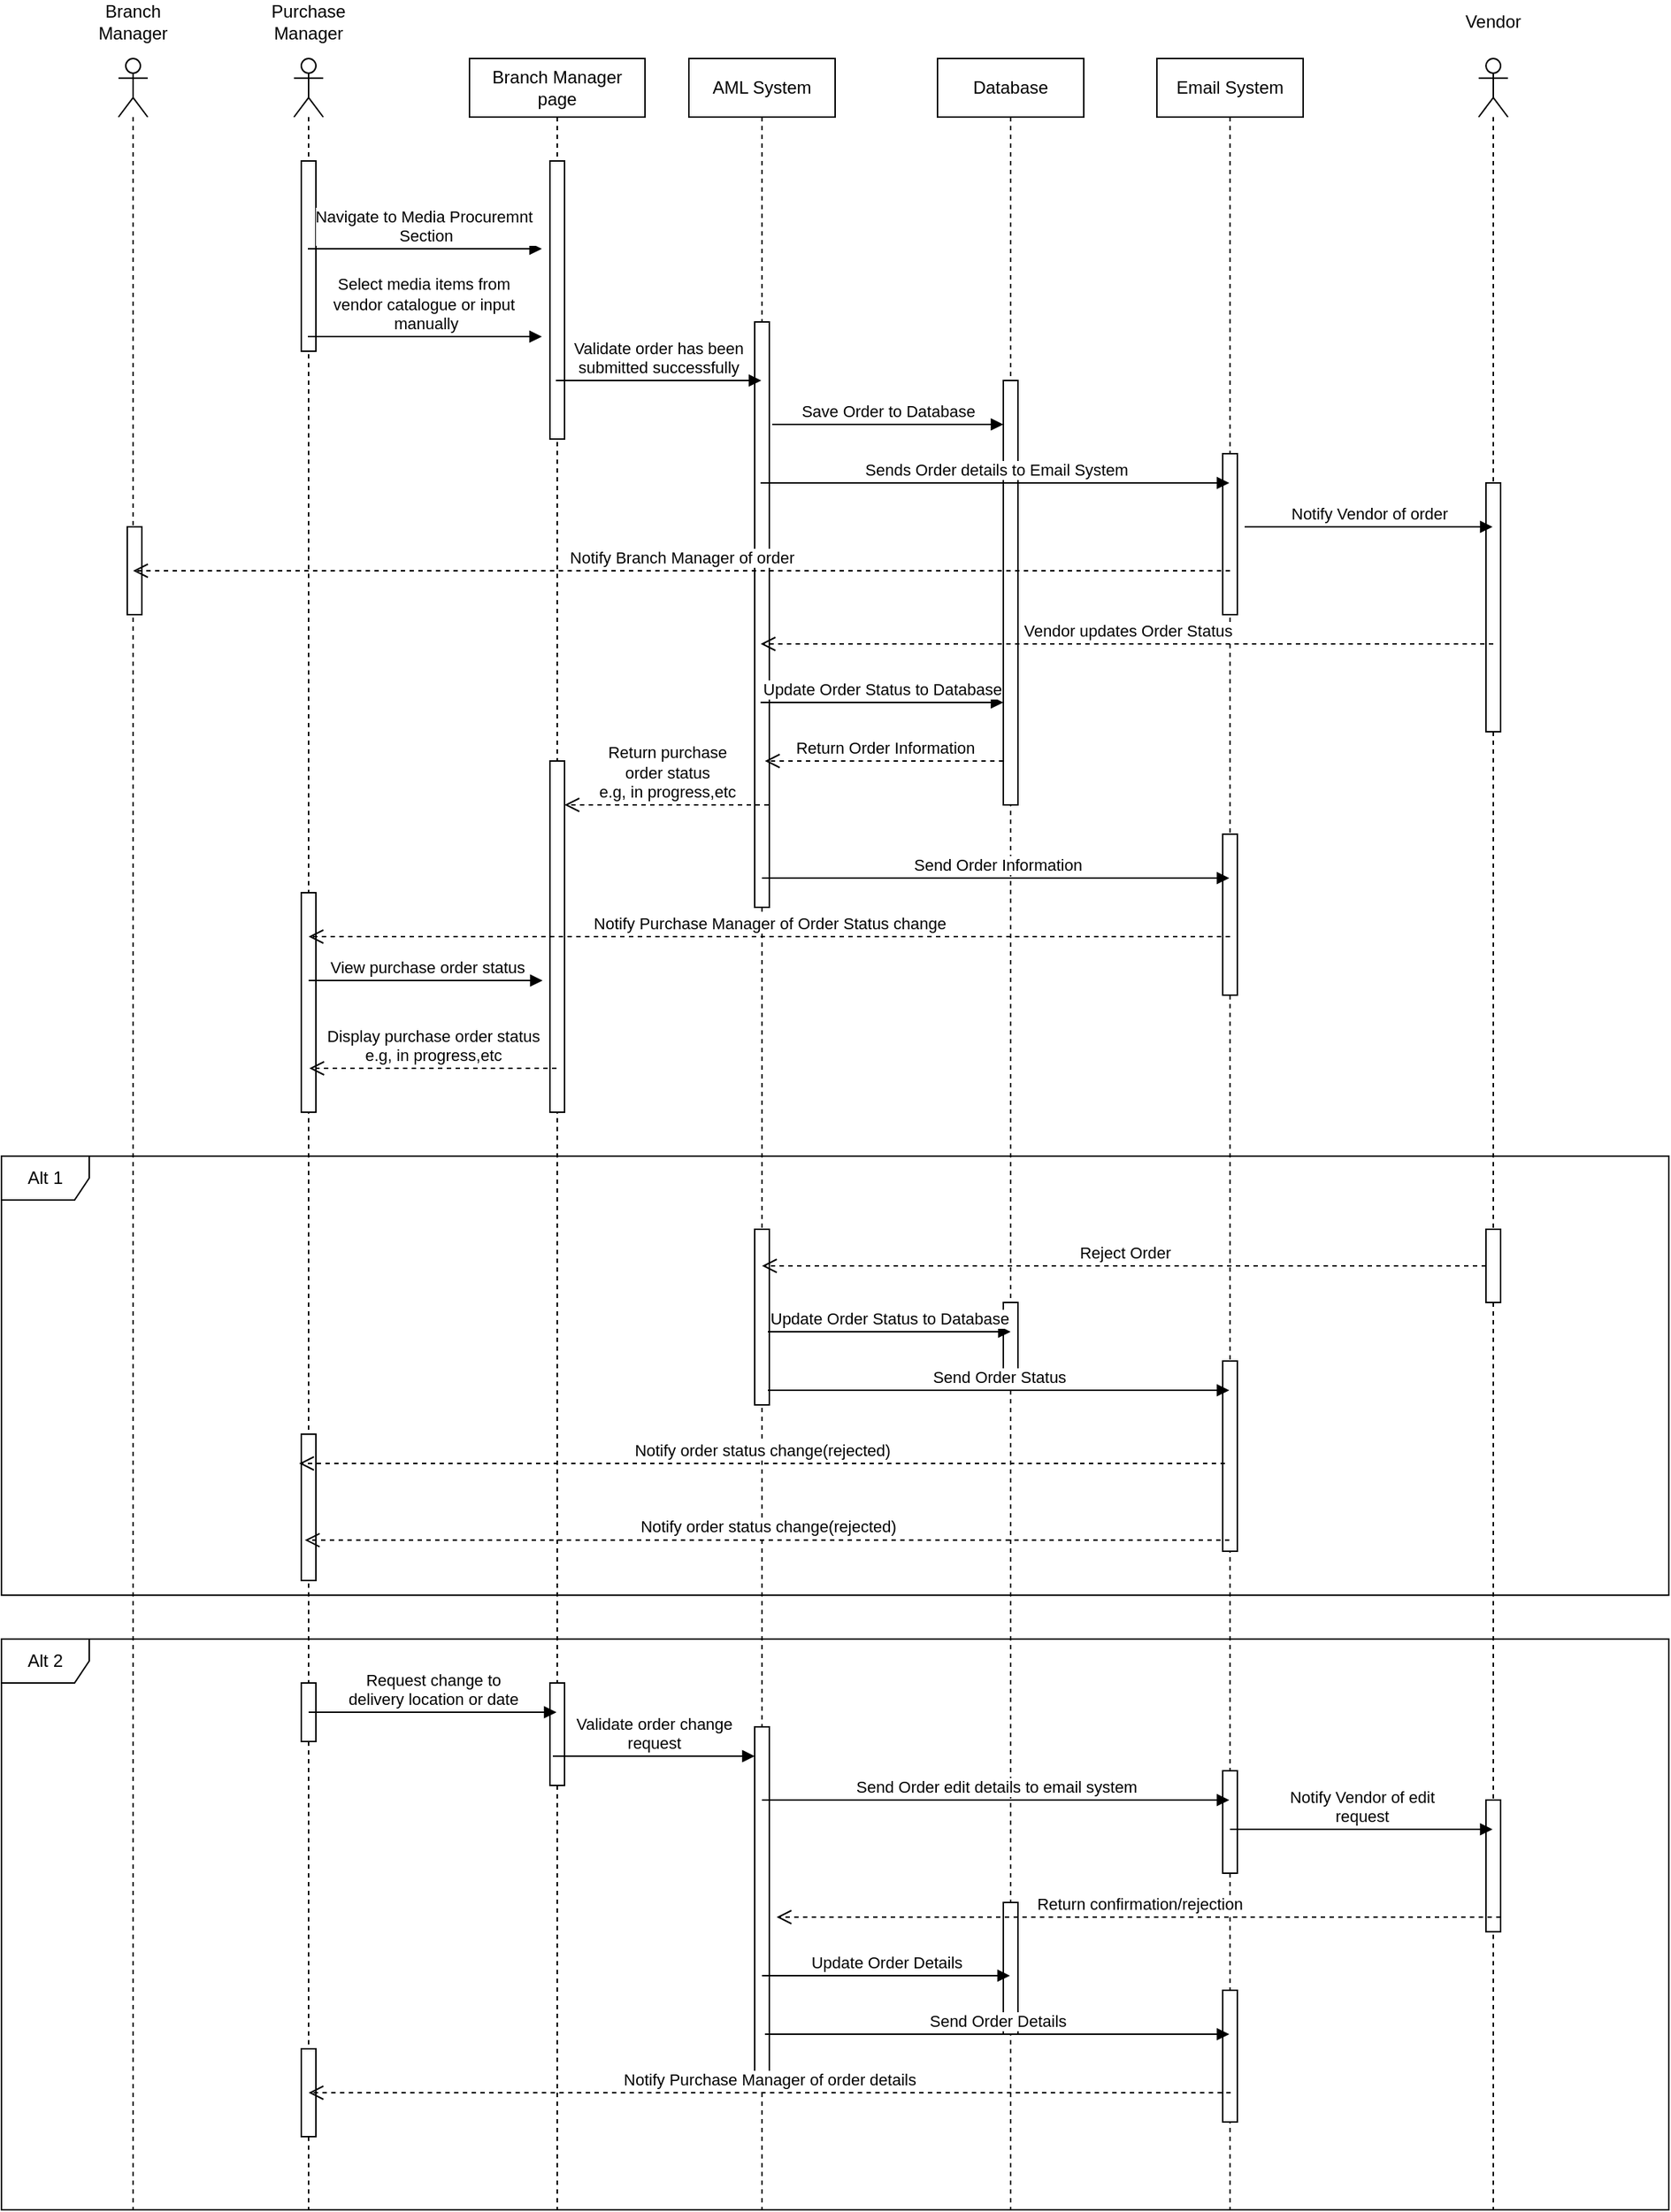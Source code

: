 <mxfile version="25.0.3">
  <diagram name="Page-1" id="Q7Jc-U5oQZaszpS_9bVV">
    <mxGraphModel dx="1461" dy="618" grid="1" gridSize="10" guides="1" tooltips="1" connect="1" arrows="1" fold="1" page="1" pageScale="1" pageWidth="827" pageHeight="1169" math="0" shadow="0">
      <root>
        <mxCell id="0" />
        <mxCell id="1" parent="0" />
        <mxCell id="FeGgzAsvBUvjDZ8w_RRN-5" value="" style="shape=umlLifeline;perimeter=lifelinePerimeter;whiteSpace=wrap;html=1;container=1;dropTarget=0;collapsible=0;recursiveResize=0;outlineConnect=0;portConstraint=eastwest;newEdgeStyle={&quot;curved&quot;:0,&quot;rounded&quot;:0};participant=umlActor;" parent="1" vertex="1">
          <mxGeometry x="230" y="50" width="20" height="1470" as="geometry" />
        </mxCell>
        <mxCell id="y2ZRHQF2_I_StF2kvI1N-1" value="" style="html=1;points=[[0,0,0,0,5],[0,1,0,0,-5],[1,0,0,0,5],[1,1,0,0,-5]];perimeter=orthogonalPerimeter;outlineConnect=0;targetShapes=umlLifeline;portConstraint=eastwest;newEdgeStyle={&quot;curved&quot;:0,&quot;rounded&quot;:0};" parent="FeGgzAsvBUvjDZ8w_RRN-5" vertex="1">
          <mxGeometry x="6" y="320" width="10" height="60" as="geometry" />
        </mxCell>
        <mxCell id="FeGgzAsvBUvjDZ8w_RRN-6" value="" style="shape=umlLifeline;perimeter=lifelinePerimeter;whiteSpace=wrap;html=1;container=1;dropTarget=0;collapsible=0;recursiveResize=0;outlineConnect=0;portConstraint=eastwest;newEdgeStyle={&quot;curved&quot;:0,&quot;rounded&quot;:0};participant=umlActor;" parent="1" vertex="1">
          <mxGeometry x="350" y="50" width="20" height="1470" as="geometry" />
        </mxCell>
        <mxCell id="y2ZRHQF2_I_StF2kvI1N-3" value="" style="html=1;points=[[0,0,0,0,5],[0,1,0,0,-5],[1,0,0,0,5],[1,1,0,0,-5]];perimeter=orthogonalPerimeter;outlineConnect=0;targetShapes=umlLifeline;portConstraint=eastwest;newEdgeStyle={&quot;curved&quot;:0,&quot;rounded&quot;:0};" parent="FeGgzAsvBUvjDZ8w_RRN-6" vertex="1">
          <mxGeometry x="5" y="70" width="10" height="130" as="geometry" />
        </mxCell>
        <mxCell id="EF1INXUBX0xFHSXuswrt-35" value="" style="html=1;points=[[0,0,0,0,5],[0,1,0,0,-5],[1,0,0,0,5],[1,1,0,0,-5]];perimeter=orthogonalPerimeter;outlineConnect=0;targetShapes=umlLifeline;portConstraint=eastwest;newEdgeStyle={&quot;curved&quot;:0,&quot;rounded&quot;:0};" parent="FeGgzAsvBUvjDZ8w_RRN-6" vertex="1">
          <mxGeometry x="5" y="570" width="10" height="150" as="geometry" />
        </mxCell>
        <mxCell id="y2ZRHQF2_I_StF2kvI1N-18" value="" style="html=1;points=[[0,0,0,0,5],[0,1,0,0,-5],[1,0,0,0,5],[1,1,0,0,-5]];perimeter=orthogonalPerimeter;outlineConnect=0;targetShapes=umlLifeline;portConstraint=eastwest;newEdgeStyle={&quot;curved&quot;:0,&quot;rounded&quot;:0};" parent="FeGgzAsvBUvjDZ8w_RRN-6" vertex="1">
          <mxGeometry x="5" y="940" width="10" height="100" as="geometry" />
        </mxCell>
        <mxCell id="y2ZRHQF2_I_StF2kvI1N-24" value="" style="html=1;points=[[0,0,0,0,5],[0,1,0,0,-5],[1,0,0,0,5],[1,1,0,0,-5]];perimeter=orthogonalPerimeter;outlineConnect=0;targetShapes=umlLifeline;portConstraint=eastwest;newEdgeStyle={&quot;curved&quot;:0,&quot;rounded&quot;:0};" parent="FeGgzAsvBUvjDZ8w_RRN-6" vertex="1">
          <mxGeometry x="5" y="1110" width="10" height="40" as="geometry" />
        </mxCell>
        <mxCell id="EF1INXUBX0xFHSXuswrt-72" value="" style="html=1;points=[[0,0,0,0,5],[0,1,0,0,-5],[1,0,0,0,5],[1,1,0,0,-5]];perimeter=orthogonalPerimeter;outlineConnect=0;targetShapes=umlLifeline;portConstraint=eastwest;newEdgeStyle={&quot;curved&quot;:0,&quot;rounded&quot;:0};" parent="FeGgzAsvBUvjDZ8w_RRN-6" vertex="1">
          <mxGeometry x="5" y="1360" width="10" height="60" as="geometry" />
        </mxCell>
        <mxCell id="FeGgzAsvBUvjDZ8w_RRN-7" value="Branch Manager page" style="shape=umlLifeline;perimeter=lifelinePerimeter;whiteSpace=wrap;html=1;container=1;dropTarget=0;collapsible=0;recursiveResize=0;outlineConnect=0;portConstraint=eastwest;newEdgeStyle={&quot;curved&quot;:0,&quot;rounded&quot;:0};" parent="1" vertex="1">
          <mxGeometry x="470" y="50" width="120" height="1470" as="geometry" />
        </mxCell>
        <mxCell id="y2ZRHQF2_I_StF2kvI1N-17" value="" style="html=1;points=[[0,0,0,0,5],[0,1,0,0,-5],[1,0,0,0,5],[1,1,0,0,-5]];perimeter=orthogonalPerimeter;outlineConnect=0;targetShapes=umlLifeline;portConstraint=eastwest;newEdgeStyle={&quot;curved&quot;:0,&quot;rounded&quot;:0};" parent="FeGgzAsvBUvjDZ8w_RRN-7" vertex="1">
          <mxGeometry x="55" y="480" width="10" height="240" as="geometry" />
        </mxCell>
        <mxCell id="EF1INXUBX0xFHSXuswrt-36" value="" style="html=1;points=[[0,0,0,0,5],[0,1,0,0,-5],[1,0,0,0,5],[1,1,0,0,-5]];perimeter=orthogonalPerimeter;outlineConnect=0;targetShapes=umlLifeline;portConstraint=eastwest;newEdgeStyle={&quot;curved&quot;:0,&quot;rounded&quot;:0};" parent="FeGgzAsvBUvjDZ8w_RRN-7" vertex="1">
          <mxGeometry x="55" y="70" width="10" height="190" as="geometry" />
        </mxCell>
        <mxCell id="EF1INXUBX0xFHSXuswrt-52" value="" style="html=1;points=[[0,0,0,0,5],[0,1,0,0,-5],[1,0,0,0,5],[1,1,0,0,-5]];perimeter=orthogonalPerimeter;outlineConnect=0;targetShapes=umlLifeline;portConstraint=eastwest;newEdgeStyle={&quot;curved&quot;:0,&quot;rounded&quot;:0};" parent="FeGgzAsvBUvjDZ8w_RRN-7" vertex="1">
          <mxGeometry x="55" y="1110" width="10" height="70" as="geometry" />
        </mxCell>
        <mxCell id="FeGgzAsvBUvjDZ8w_RRN-8" value="" style="shape=umlLifeline;perimeter=lifelinePerimeter;whiteSpace=wrap;html=1;container=1;dropTarget=0;collapsible=0;recursiveResize=0;outlineConnect=0;portConstraint=eastwest;newEdgeStyle={&quot;curved&quot;:0,&quot;rounded&quot;:0};participant=umlActor;" parent="1" vertex="1">
          <mxGeometry x="1160" y="50" width="20" height="1470" as="geometry" />
        </mxCell>
        <mxCell id="y2ZRHQF2_I_StF2kvI1N-2" value="" style="html=1;points=[[0,0,0,0,5],[0,1,0,0,-5],[1,0,0,0,5],[1,1,0,0,-5]];perimeter=orthogonalPerimeter;outlineConnect=0;targetShapes=umlLifeline;portConstraint=eastwest;newEdgeStyle={&quot;curved&quot;:0,&quot;rounded&quot;:0};" parent="FeGgzAsvBUvjDZ8w_RRN-8" vertex="1">
          <mxGeometry x="5" y="290" width="10" height="170" as="geometry" />
        </mxCell>
        <mxCell id="EF1INXUBX0xFHSXuswrt-63" value="" style="html=1;points=[[0,0,0,0,5],[0,1,0,0,-5],[1,0,0,0,5],[1,1,0,0,-5]];perimeter=orthogonalPerimeter;outlineConnect=0;targetShapes=umlLifeline;portConstraint=eastwest;newEdgeStyle={&quot;curved&quot;:0,&quot;rounded&quot;:0};" parent="FeGgzAsvBUvjDZ8w_RRN-8" vertex="1">
          <mxGeometry x="5" y="1190" width="10" height="90" as="geometry" />
        </mxCell>
        <mxCell id="FeGgzAsvBUvjDZ8w_RRN-9" value="Purchase Manager" style="text;html=1;align=center;verticalAlign=middle;whiteSpace=wrap;rounded=0;" parent="1" vertex="1">
          <mxGeometry x="330" y="10" width="60" height="30" as="geometry" />
        </mxCell>
        <mxCell id="FeGgzAsvBUvjDZ8w_RRN-10" value="Branch Manager" style="text;html=1;align=center;verticalAlign=middle;whiteSpace=wrap;rounded=0;" parent="1" vertex="1">
          <mxGeometry x="210" y="10" width="60" height="30" as="geometry" />
        </mxCell>
        <mxCell id="FeGgzAsvBUvjDZ8w_RRN-11" value="Vendor" style="text;html=1;align=center;verticalAlign=middle;whiteSpace=wrap;rounded=0;" parent="1" vertex="1">
          <mxGeometry x="1140" y="10" width="60" height="30" as="geometry" />
        </mxCell>
        <mxCell id="FeGgzAsvBUvjDZ8w_RRN-14" value="Navigate to Media Procuremnt&amp;nbsp;&lt;div&gt;Section&lt;/div&gt;" style="html=1;verticalAlign=bottom;endArrow=block;curved=0;rounded=0;" parent="1" edge="1">
          <mxGeometry width="80" relative="1" as="geometry">
            <mxPoint x="359.5" y="180" as="sourcePoint" />
            <mxPoint x="519.5" y="180" as="targetPoint" />
          </mxGeometry>
        </mxCell>
        <mxCell id="FeGgzAsvBUvjDZ8w_RRN-15" value="Select media items from&amp;nbsp;&lt;div&gt;vendor catalogue or input&amp;nbsp;&lt;/div&gt;&lt;div&gt;manually&lt;/div&gt;" style="html=1;verticalAlign=bottom;endArrow=block;curved=0;rounded=0;" parent="1" edge="1">
          <mxGeometry width="80" relative="1" as="geometry">
            <mxPoint x="359.5" y="240" as="sourcePoint" />
            <mxPoint x="519.5" y="240" as="targetPoint" />
          </mxGeometry>
        </mxCell>
        <mxCell id="FeGgzAsvBUvjDZ8w_RRN-18" value="Notify Vendor of order" style="html=1;verticalAlign=bottom;endArrow=block;curved=0;rounded=0;" parent="1" target="FeGgzAsvBUvjDZ8w_RRN-8" edge="1">
          <mxGeometry width="80" relative="1" as="geometry">
            <mxPoint x="1000.001" y="370" as="sourcePoint" />
            <mxPoint x="1140" y="390" as="targetPoint" />
          </mxGeometry>
        </mxCell>
        <mxCell id="FeGgzAsvBUvjDZ8w_RRN-25" value="View purchase order status" style="html=1;verticalAlign=bottom;endArrow=block;curved=0;rounded=0;" parent="1" edge="1">
          <mxGeometry x="0.006" width="80" relative="1" as="geometry">
            <mxPoint x="360" y="680" as="sourcePoint" />
            <mxPoint x="520" y="680" as="targetPoint" />
            <mxPoint as="offset" />
          </mxGeometry>
        </mxCell>
        <mxCell id="EF1INXUBX0xFHSXuswrt-4" value="AML System" style="shape=umlLifeline;perimeter=lifelinePerimeter;whiteSpace=wrap;html=1;container=1;dropTarget=0;collapsible=0;recursiveResize=0;outlineConnect=0;portConstraint=eastwest;newEdgeStyle={&quot;curved&quot;:0,&quot;rounded&quot;:0};" parent="1" vertex="1">
          <mxGeometry x="620" y="50" width="100" height="1470" as="geometry" />
        </mxCell>
        <mxCell id="EF1INXUBX0xFHSXuswrt-6" value="" style="html=1;points=[[0,0,0,0,5],[0,1,0,0,-5],[1,0,0,0,5],[1,1,0,0,-5]];perimeter=orthogonalPerimeter;outlineConnect=0;targetShapes=umlLifeline;portConstraint=eastwest;newEdgeStyle={&quot;curved&quot;:0,&quot;rounded&quot;:0};" parent="EF1INXUBX0xFHSXuswrt-4" vertex="1">
          <mxGeometry x="45" y="180" width="10" height="400" as="geometry" />
        </mxCell>
        <mxCell id="EF1INXUBX0xFHSXuswrt-41" value="" style="html=1;points=[[0,0,0,0,5],[0,1,0,0,-5],[1,0,0,0,5],[1,1,0,0,-5]];perimeter=orthogonalPerimeter;outlineConnect=0;targetShapes=umlLifeline;portConstraint=eastwest;newEdgeStyle={&quot;curved&quot;:0,&quot;rounded&quot;:0};" parent="EF1INXUBX0xFHSXuswrt-4" vertex="1">
          <mxGeometry x="45" y="800" width="10" height="120" as="geometry" />
        </mxCell>
        <mxCell id="EF1INXUBX0xFHSXuswrt-58" value="" style="html=1;points=[[0,0,0,0,5],[0,1,0,0,-5],[1,0,0,0,5],[1,1,0,0,-5]];perimeter=orthogonalPerimeter;outlineConnect=0;targetShapes=umlLifeline;portConstraint=eastwest;newEdgeStyle={&quot;curved&quot;:0,&quot;rounded&quot;:0};" parent="EF1INXUBX0xFHSXuswrt-4" vertex="1">
          <mxGeometry x="45" y="1140" width="10" height="240" as="geometry" />
        </mxCell>
        <mxCell id="EF1INXUBX0xFHSXuswrt-10" value="Save Order to Database" style="html=1;verticalAlign=bottom;endArrow=block;curved=0;rounded=0;" parent="1" target="EF1INXUBX0xFHSXuswrt-16" edge="1">
          <mxGeometry width="80" relative="1" as="geometry">
            <mxPoint x="677" y="300" as="sourcePoint" />
            <mxPoint x="827" y="300" as="targetPoint" />
          </mxGeometry>
        </mxCell>
        <mxCell id="EF1INXUBX0xFHSXuswrt-15" value="Database" style="shape=umlLifeline;perimeter=lifelinePerimeter;whiteSpace=wrap;html=1;container=1;dropTarget=0;collapsible=0;recursiveResize=0;outlineConnect=0;portConstraint=eastwest;newEdgeStyle={&quot;curved&quot;:0,&quot;rounded&quot;:0};" parent="1" vertex="1">
          <mxGeometry x="790" y="50" width="100" height="1470" as="geometry" />
        </mxCell>
        <mxCell id="EF1INXUBX0xFHSXuswrt-16" value="" style="html=1;points=[[0,0,0,0,5],[0,1,0,0,-5],[1,0,0,0,5],[1,1,0,0,-5]];perimeter=orthogonalPerimeter;outlineConnect=0;targetShapes=umlLifeline;portConstraint=eastwest;newEdgeStyle={&quot;curved&quot;:0,&quot;rounded&quot;:0};" parent="EF1INXUBX0xFHSXuswrt-15" vertex="1">
          <mxGeometry x="45" y="220" width="10" height="290" as="geometry" />
        </mxCell>
        <mxCell id="y2ZRHQF2_I_StF2kvI1N-20" value="" style="html=1;points=[[0,0,0,0,5],[0,1,0,0,-5],[1,0,0,0,5],[1,1,0,0,-5]];perimeter=orthogonalPerimeter;outlineConnect=0;targetShapes=umlLifeline;portConstraint=eastwest;newEdgeStyle={&quot;curved&quot;:0,&quot;rounded&quot;:0};" parent="EF1INXUBX0xFHSXuswrt-15" vertex="1">
          <mxGeometry x="45" y="850" width="10" height="50" as="geometry" />
        </mxCell>
        <mxCell id="EF1INXUBX0xFHSXuswrt-68" value="" style="html=1;points=[[0,0,0,0,5],[0,1,0,0,-5],[1,0,0,0,5],[1,1,0,0,-5]];perimeter=orthogonalPerimeter;outlineConnect=0;targetShapes=umlLifeline;portConstraint=eastwest;newEdgeStyle={&quot;curved&quot;:0,&quot;rounded&quot;:0};" parent="EF1INXUBX0xFHSXuswrt-15" vertex="1">
          <mxGeometry x="45" y="1260" width="10" height="90" as="geometry" />
        </mxCell>
        <mxCell id="EF1INXUBX0xFHSXuswrt-17" value="Email System" style="shape=umlLifeline;perimeter=lifelinePerimeter;whiteSpace=wrap;html=1;container=1;dropTarget=0;collapsible=0;recursiveResize=0;outlineConnect=0;portConstraint=eastwest;newEdgeStyle={&quot;curved&quot;:0,&quot;rounded&quot;:0};" parent="1" vertex="1">
          <mxGeometry x="940" y="50" width="100" height="1470" as="geometry" />
        </mxCell>
        <mxCell id="EF1INXUBX0xFHSXuswrt-18" value="" style="html=1;points=[[0,0,0,0,5],[0,1,0,0,-5],[1,0,0,0,5],[1,1,0,0,-5]];perimeter=orthogonalPerimeter;outlineConnect=0;targetShapes=umlLifeline;portConstraint=eastwest;newEdgeStyle={&quot;curved&quot;:0,&quot;rounded&quot;:0};" parent="EF1INXUBX0xFHSXuswrt-17" vertex="1">
          <mxGeometry x="45" y="270" width="10" height="110" as="geometry" />
        </mxCell>
        <mxCell id="EF1INXUBX0xFHSXuswrt-37" value="" style="html=1;points=[[0,0,0,0,5],[0,1,0,0,-5],[1,0,0,0,5],[1,1,0,0,-5]];perimeter=orthogonalPerimeter;outlineConnect=0;targetShapes=umlLifeline;portConstraint=eastwest;newEdgeStyle={&quot;curved&quot;:0,&quot;rounded&quot;:0};" parent="EF1INXUBX0xFHSXuswrt-17" vertex="1">
          <mxGeometry x="45" y="530" width="10" height="110" as="geometry" />
        </mxCell>
        <mxCell id="EF1INXUBX0xFHSXuswrt-47" value="" style="html=1;points=[[0,0,0,0,5],[0,1,0,0,-5],[1,0,0,0,5],[1,1,0,0,-5]];perimeter=orthogonalPerimeter;outlineConnect=0;targetShapes=umlLifeline;portConstraint=eastwest;newEdgeStyle={&quot;curved&quot;:0,&quot;rounded&quot;:0};" parent="EF1INXUBX0xFHSXuswrt-17" vertex="1">
          <mxGeometry x="45" y="890" width="10" height="130" as="geometry" />
        </mxCell>
        <mxCell id="EF1INXUBX0xFHSXuswrt-57" value="" style="html=1;points=[[0,0,0,0,5],[0,1,0,0,-5],[1,0,0,0,5],[1,1,0,0,-5]];perimeter=orthogonalPerimeter;outlineConnect=0;targetShapes=umlLifeline;portConstraint=eastwest;newEdgeStyle={&quot;curved&quot;:0,&quot;rounded&quot;:0};" parent="EF1INXUBX0xFHSXuswrt-17" vertex="1">
          <mxGeometry x="45" y="1170" width="10" height="70" as="geometry" />
        </mxCell>
        <mxCell id="EF1INXUBX0xFHSXuswrt-69" value="" style="html=1;points=[[0,0,0,0,5],[0,1,0,0,-5],[1,0,0,0,5],[1,1,0,0,-5]];perimeter=orthogonalPerimeter;outlineConnect=0;targetShapes=umlLifeline;portConstraint=eastwest;newEdgeStyle={&quot;curved&quot;:0,&quot;rounded&quot;:0};" parent="EF1INXUBX0xFHSXuswrt-17" vertex="1">
          <mxGeometry x="45" y="1320" width="10" height="90" as="geometry" />
        </mxCell>
        <mxCell id="EF1INXUBX0xFHSXuswrt-19" value="Validate order has been&lt;br&gt;submitted successfully" style="html=1;verticalAlign=bottom;endArrow=block;curved=0;rounded=0;" parent="1" edge="1">
          <mxGeometry width="80" relative="1" as="geometry">
            <mxPoint x="529.071" y="270" as="sourcePoint" />
            <mxPoint x="669.5" y="270" as="targetPoint" />
          </mxGeometry>
        </mxCell>
        <mxCell id="EF1INXUBX0xFHSXuswrt-22" value="Sends Order details to Email System" style="html=1;verticalAlign=bottom;endArrow=block;curved=0;rounded=0;" parent="1" target="EF1INXUBX0xFHSXuswrt-17" edge="1">
          <mxGeometry width="80" relative="1" as="geometry">
            <mxPoint x="669" y="340" as="sourcePoint" />
            <mxPoint x="827" y="340" as="targetPoint" />
          </mxGeometry>
        </mxCell>
        <mxCell id="EF1INXUBX0xFHSXuswrt-25" value="Notify Branch Manager of order" style="html=1;verticalAlign=bottom;endArrow=open;dashed=1;endSize=8;curved=0;rounded=0;" parent="1" target="FeGgzAsvBUvjDZ8w_RRN-5" edge="1">
          <mxGeometry relative="1" as="geometry">
            <mxPoint x="990" y="400" as="sourcePoint" />
            <mxPoint x="910" y="400" as="targetPoint" />
          </mxGeometry>
        </mxCell>
        <mxCell id="EF1INXUBX0xFHSXuswrt-26" value="Display purchase order status&lt;div&gt;e.g, in progress,etc&lt;/div&gt;" style="html=1;verticalAlign=bottom;endArrow=open;dashed=1;endSize=8;curved=0;rounded=0;" parent="1" source="FeGgzAsvBUvjDZ8w_RRN-7" edge="1">
          <mxGeometry relative="1" as="geometry">
            <mxPoint x="515" y="740" as="sourcePoint" />
            <mxPoint x="360.5" y="740" as="targetPoint" />
          </mxGeometry>
        </mxCell>
        <mxCell id="EF1INXUBX0xFHSXuswrt-28" value="Vendor updates Order Status" style="html=1;verticalAlign=bottom;endArrow=open;dashed=1;endSize=8;curved=0;rounded=0;" parent="1" edge="1">
          <mxGeometry relative="1" as="geometry">
            <mxPoint x="1170" y="450.0" as="sourcePoint" />
            <mxPoint x="669.071" y="450.0" as="targetPoint" />
          </mxGeometry>
        </mxCell>
        <mxCell id="EF1INXUBX0xFHSXuswrt-29" value="Update Order Status to Database" style="html=1;verticalAlign=bottom;endArrow=block;curved=0;rounded=0;" parent="1" target="EF1INXUBX0xFHSXuswrt-16" edge="1">
          <mxGeometry width="80" relative="1" as="geometry">
            <mxPoint x="669" y="490" as="sourcePoint" />
            <mxPoint x="827" y="490" as="targetPoint" />
          </mxGeometry>
        </mxCell>
        <mxCell id="EF1INXUBX0xFHSXuswrt-30" value="Return purchase&lt;div&gt;order status&lt;div&gt;e.g, in progress,etc&lt;/div&gt;&lt;/div&gt;" style="html=1;verticalAlign=bottom;endArrow=open;dashed=1;endSize=8;curved=0;rounded=0;" parent="1" target="y2ZRHQF2_I_StF2kvI1N-17" edge="1">
          <mxGeometry relative="1" as="geometry">
            <mxPoint x="674.5" y="560" as="sourcePoint" />
            <mxPoint x="520" y="560" as="targetPoint" />
          </mxGeometry>
        </mxCell>
        <mxCell id="EF1INXUBX0xFHSXuswrt-31" value="Return Order Information" style="html=1;verticalAlign=bottom;endArrow=open;dashed=1;endSize=8;curved=0;rounded=0;" parent="1" source="EF1INXUBX0xFHSXuswrt-16" edge="1">
          <mxGeometry relative="1" as="geometry">
            <mxPoint x="826.5" y="530" as="sourcePoint" />
            <mxPoint x="672" y="530" as="targetPoint" />
          </mxGeometry>
        </mxCell>
        <mxCell id="EF1INXUBX0xFHSXuswrt-33" value="Send Order Information" style="html=1;verticalAlign=bottom;endArrow=block;curved=0;rounded=0;" parent="1" target="EF1INXUBX0xFHSXuswrt-17" edge="1">
          <mxGeometry x="0.006" width="80" relative="1" as="geometry">
            <mxPoint x="670" y="610" as="sourcePoint" />
            <mxPoint x="680" y="610" as="targetPoint" />
            <mxPoint as="offset" />
          </mxGeometry>
        </mxCell>
        <mxCell id="EF1INXUBX0xFHSXuswrt-34" value="Notify Purchase Manager of Order Status change" style="html=1;verticalAlign=bottom;endArrow=open;dashed=1;endSize=8;curved=0;rounded=0;" parent="1" target="FeGgzAsvBUvjDZ8w_RRN-6" edge="1">
          <mxGeometry relative="1" as="geometry">
            <mxPoint x="990" y="650" as="sourcePoint" />
            <mxPoint x="910" y="650" as="targetPoint" />
          </mxGeometry>
        </mxCell>
        <mxCell id="EF1INXUBX0xFHSXuswrt-40" value="Reject Order" style="html=1;verticalAlign=bottom;endArrow=open;dashed=1;endSize=8;curved=0;rounded=0;" parent="1" source="EF1INXUBX0xFHSXuswrt-44" target="EF1INXUBX0xFHSXuswrt-4" edge="1">
          <mxGeometry relative="1" as="geometry">
            <mxPoint x="1170" y="880" as="sourcePoint" />
            <mxPoint x="1090" y="880" as="targetPoint" />
          </mxGeometry>
        </mxCell>
        <mxCell id="EF1INXUBX0xFHSXuswrt-43" value="Update Order Status to Database" style="html=1;verticalAlign=bottom;endArrow=block;curved=0;rounded=0;" parent="1" edge="1">
          <mxGeometry width="80" relative="1" as="geometry">
            <mxPoint x="674" y="920" as="sourcePoint" />
            <mxPoint x="840" y="920" as="targetPoint" />
          </mxGeometry>
        </mxCell>
        <mxCell id="EF1INXUBX0xFHSXuswrt-45" value="" style="html=1;verticalAlign=bottom;endArrow=open;dashed=1;endSize=8;curved=0;rounded=0;" parent="1" target="EF1INXUBX0xFHSXuswrt-44" edge="1">
          <mxGeometry relative="1" as="geometry">
            <mxPoint x="1170" y="880" as="sourcePoint" />
            <mxPoint x="669" y="880" as="targetPoint" />
          </mxGeometry>
        </mxCell>
        <mxCell id="EF1INXUBX0xFHSXuswrt-44" value="" style="html=1;points=[[0,0,0,0,5],[0,1,0,0,-5],[1,0,0,0,5],[1,1,0,0,-5]];perimeter=orthogonalPerimeter;outlineConnect=0;targetShapes=umlLifeline;portConstraint=eastwest;newEdgeStyle={&quot;curved&quot;:0,&quot;rounded&quot;:0};" parent="1" vertex="1">
          <mxGeometry x="1165" y="850" width="10" height="50" as="geometry" />
        </mxCell>
        <mxCell id="EF1INXUBX0xFHSXuswrt-46" value="Send Order Status" style="html=1;verticalAlign=bottom;endArrow=block;curved=0;rounded=0;" parent="1" target="EF1INXUBX0xFHSXuswrt-17" edge="1">
          <mxGeometry width="80" relative="1" as="geometry">
            <mxPoint x="674" y="960" as="sourcePoint" />
            <mxPoint x="840" y="960" as="targetPoint" />
          </mxGeometry>
        </mxCell>
        <mxCell id="y2ZRHQF2_I_StF2kvI1N-13" value="Request change to&lt;div&gt;delivery location or date&lt;/div&gt;" style="html=1;verticalAlign=bottom;endArrow=block;curved=0;rounded=0;" parent="1" target="FeGgzAsvBUvjDZ8w_RRN-7" edge="1">
          <mxGeometry width="80" relative="1" as="geometry">
            <mxPoint x="360" y="1180" as="sourcePoint" />
            <mxPoint x="440" y="1130" as="targetPoint" />
          </mxGeometry>
        </mxCell>
        <mxCell id="y2ZRHQF2_I_StF2kvI1N-15" value="Validate order change&lt;div&gt;request&lt;/div&gt;" style="html=1;verticalAlign=bottom;endArrow=block;curved=0;rounded=0;" parent="1" target="EF1INXUBX0xFHSXuswrt-58" edge="1">
          <mxGeometry width="80" relative="1" as="geometry">
            <mxPoint x="527" y="1210" as="sourcePoint" />
            <mxPoint x="660" y="1210" as="targetPoint" />
            <mxPoint as="offset" />
          </mxGeometry>
        </mxCell>
        <mxCell id="EF1INXUBX0xFHSXuswrt-49" value="Notify order status change(rejected)" style="html=1;verticalAlign=bottom;endArrow=open;dashed=1;endSize=8;curved=0;rounded=0;entryX=0.244;entryY=0.724;entryDx=0;entryDy=0;entryPerimeter=0;" parent="1" source="EF1INXUBX0xFHSXuswrt-17" target="y2ZRHQF2_I_StF2kvI1N-18" edge="1">
          <mxGeometry relative="1" as="geometry">
            <mxPoint x="970" y="1030" as="sourcePoint" />
            <mxPoint x="890" y="1030" as="targetPoint" />
          </mxGeometry>
        </mxCell>
        <mxCell id="EF1INXUBX0xFHSXuswrt-51" value="Notify order status change(rejected)" style="html=1;verticalAlign=bottom;endArrow=open;dashed=1;endSize=8;curved=0;rounded=0;entryX=0.244;entryY=0.724;entryDx=0;entryDy=0;entryPerimeter=0;" parent="1" edge="1">
          <mxGeometry relative="1" as="geometry">
            <mxPoint x="986.5" y="1010" as="sourcePoint" />
            <mxPoint x="353.5" y="1010" as="targetPoint" />
          </mxGeometry>
        </mxCell>
        <mxCell id="EF1INXUBX0xFHSXuswrt-61" value="Send Order edit details to email system" style="html=1;verticalAlign=bottom;endArrow=block;curved=0;rounded=0;" parent="1" target="EF1INXUBX0xFHSXuswrt-17" edge="1">
          <mxGeometry width="80" relative="1" as="geometry">
            <mxPoint x="670" y="1240" as="sourcePoint" />
            <mxPoint x="808" y="1240" as="targetPoint" />
            <mxPoint as="offset" />
          </mxGeometry>
        </mxCell>
        <mxCell id="EF1INXUBX0xFHSXuswrt-62" value="Notify Vendor of edit&lt;div&gt;request&lt;/div&gt;" style="html=1;verticalAlign=bottom;endArrow=block;curved=0;rounded=0;" parent="1" target="FeGgzAsvBUvjDZ8w_RRN-8" edge="1">
          <mxGeometry width="80" relative="1" as="geometry">
            <mxPoint x="990" y="1260" as="sourcePoint" />
            <mxPoint x="1128" y="1260" as="targetPoint" />
            <mxPoint as="offset" />
          </mxGeometry>
        </mxCell>
        <mxCell id="EF1INXUBX0xFHSXuswrt-64" value="Return confirmation/rejection" style="html=1;verticalAlign=bottom;endArrow=open;dashed=1;endSize=8;curved=0;rounded=0;" parent="1" edge="1">
          <mxGeometry relative="1" as="geometry">
            <mxPoint x="1175" y="1320" as="sourcePoint" />
            <mxPoint x="680" y="1320" as="targetPoint" />
          </mxGeometry>
        </mxCell>
        <mxCell id="EF1INXUBX0xFHSXuswrt-67" value="Update Order Details" style="html=1;verticalAlign=bottom;endArrow=block;curved=0;rounded=0;" parent="1" target="EF1INXUBX0xFHSXuswrt-15" edge="1">
          <mxGeometry width="80" relative="1" as="geometry">
            <mxPoint x="670" y="1360" as="sourcePoint" />
            <mxPoint x="808" y="1360" as="targetPoint" />
            <mxPoint as="offset" />
          </mxGeometry>
        </mxCell>
        <mxCell id="EF1INXUBX0xFHSXuswrt-70" value="Send Order Details" style="html=1;verticalAlign=bottom;endArrow=block;curved=0;rounded=0;" parent="1" target="EF1INXUBX0xFHSXuswrt-17" edge="1">
          <mxGeometry width="80" relative="1" as="geometry">
            <mxPoint x="672" y="1400" as="sourcePoint" />
            <mxPoint x="842" y="1400" as="targetPoint" />
            <mxPoint as="offset" />
          </mxGeometry>
        </mxCell>
        <mxCell id="EF1INXUBX0xFHSXuswrt-71" value="Notify Purchase Manager of order details" style="html=1;verticalAlign=bottom;endArrow=open;dashed=1;endSize=8;curved=0;rounded=0;" parent="1" edge="1">
          <mxGeometry relative="1" as="geometry">
            <mxPoint x="990.43" y="1440" as="sourcePoint" />
            <mxPoint x="360.001" y="1440" as="targetPoint" />
          </mxGeometry>
        </mxCell>
        <mxCell id="eItlePk7LkcMVu8cj4zS-1" value="Alt 1" style="shape=umlFrame;whiteSpace=wrap;html=1;pointerEvents=0;" vertex="1" parent="1">
          <mxGeometry x="150" y="800" width="1140" height="300" as="geometry" />
        </mxCell>
        <mxCell id="eItlePk7LkcMVu8cj4zS-2" value="Alt 2" style="shape=umlFrame;whiteSpace=wrap;html=1;pointerEvents=0;" vertex="1" parent="1">
          <mxGeometry x="150" y="1130" width="1140" height="390" as="geometry" />
        </mxCell>
      </root>
    </mxGraphModel>
  </diagram>
</mxfile>
